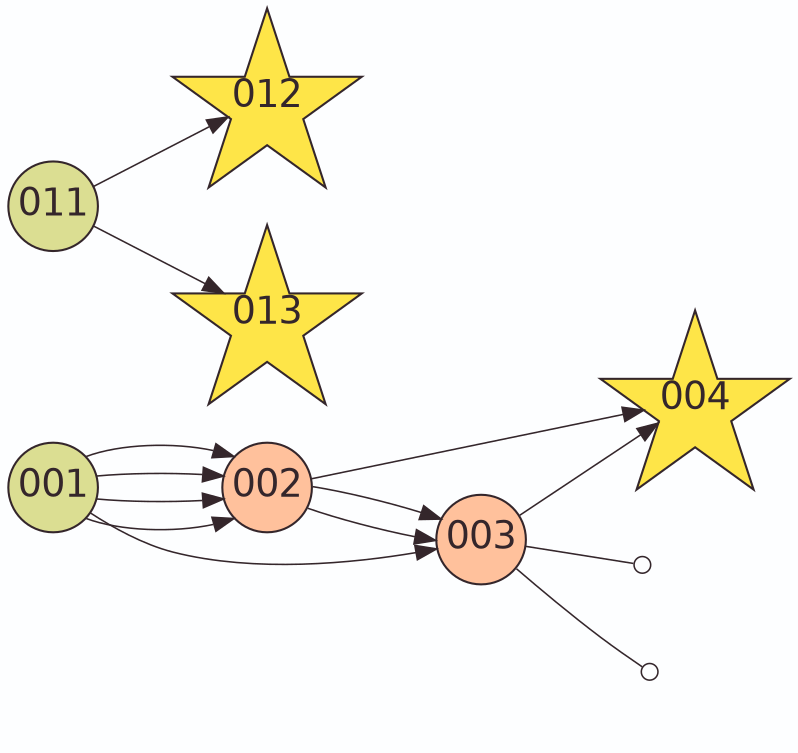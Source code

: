 digraph G {
    layout=dot
    rankdir=LR
    bgcolor="#FDFEFF"
    edge [color="#34262B" penwidth=0.75]
    node [
        shape=star
        fixedsize=true
        width=0.3
        height=0.3
        fillcolor="#FEE548"
        color="#34262B"
        fontcolor="#34262B"
        fontsize=18
        penwidth=1
        style=filled
        label=""
    ]
    
    node [
        width=1.2
        height=1.2
        fontname=Helvetica
        label="\N"
    ]
    004 012 013
    node [
        width=0.6
        height=0.6
        shape=circle
        fillcolor="#FFC19C"
    ]
    002 002 002 003 002 003 004 003 004 012 013
    node [fillcolor="#DBDE92"]
    
    001 -> 002
    001 -> 002
    001 -> 002
    001 -> 003
    001 -> 002
    002 -> 003
    002 -> 004
    002 -> 003
    003 -> 004
    011 -> 012
    011 -> 013
    node [style=invisible label=""]
    0102 0202
    edge [arrowhead=odot]
    003 -> 0102
    003 -> 0202
}
